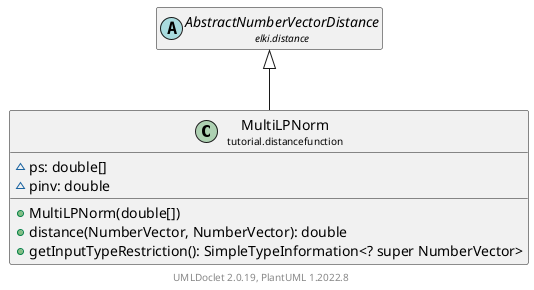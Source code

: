 @startuml
    remove .*\.(Instance|Par|Parameterizer|Factory)$
    set namespaceSeparator none
    hide empty fields
    hide empty methods

    class "<size:14>MultiLPNorm\n<size:10>tutorial.distancefunction" as tutorial.distancefunction.MultiLPNorm [[MultiLPNorm.html]] {
        ~ps: double[]
        ~pinv: double
        +MultiLPNorm(double[])
        +distance(NumberVector, NumberVector): double
        +getInputTypeRestriction(): SimpleTypeInformation<? super NumberVector>
    }

    abstract class "<size:14>AbstractNumberVectorDistance\n<size:10>elki.distance" as elki.distance.AbstractNumberVectorDistance [[../../elki/distance/AbstractNumberVectorDistance.html]]
    class "<size:14>MultiLPNorm.Par\n<size:10>tutorial.distancefunction" as tutorial.distancefunction.MultiLPNorm.Par [[MultiLPNorm.Par.html]]

    elki.distance.AbstractNumberVectorDistance <|-- tutorial.distancefunction.MultiLPNorm
    tutorial.distancefunction.MultiLPNorm +-- tutorial.distancefunction.MultiLPNorm.Par

    center footer UMLDoclet 2.0.19, PlantUML 1.2022.8
@enduml
